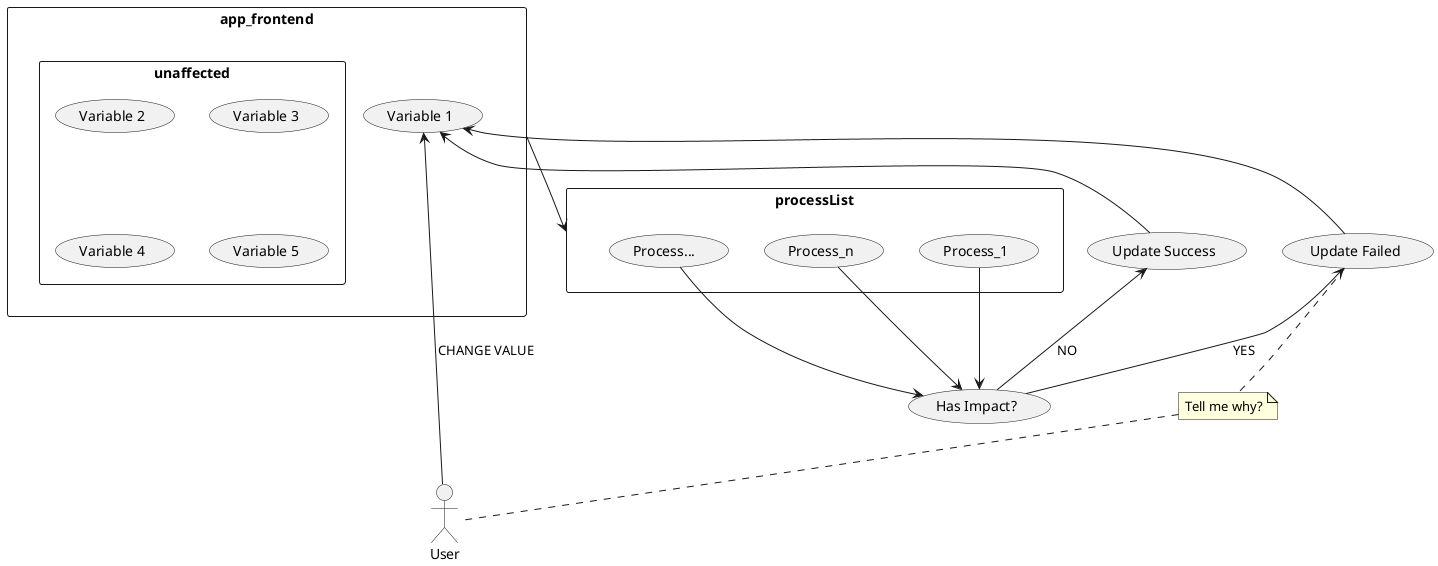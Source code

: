 @startuml

actor User

rectangle app_frontend {
    rectangle unaffected {
        usecase "Variable 2"
        usecase "Variable 3"
        usecase "Variable 4"
        usecase "Variable 5"
    }
    usecase "Variable 1" as vrb

}

User --> vrb : CHANGE VALUE

rectangle processList {
    usecase "Process_1" as p2
    usecase "Process... " as p3
    usecase "Process_n" as p1
}


app_frontend -d-> processList

usecase "Has Impact?" as hi

p1 --> hi
p2 --> hi
p3 --> hi

usecase "Update Success" as us
usecase "Update Failed" as uf

hi -l-> us : NO
hi -l-> uf : YES

us -u-> vrb
uf -u-> vrb

note "Tell me why?" as comm

uf .. comm
comm .. User

@enduml